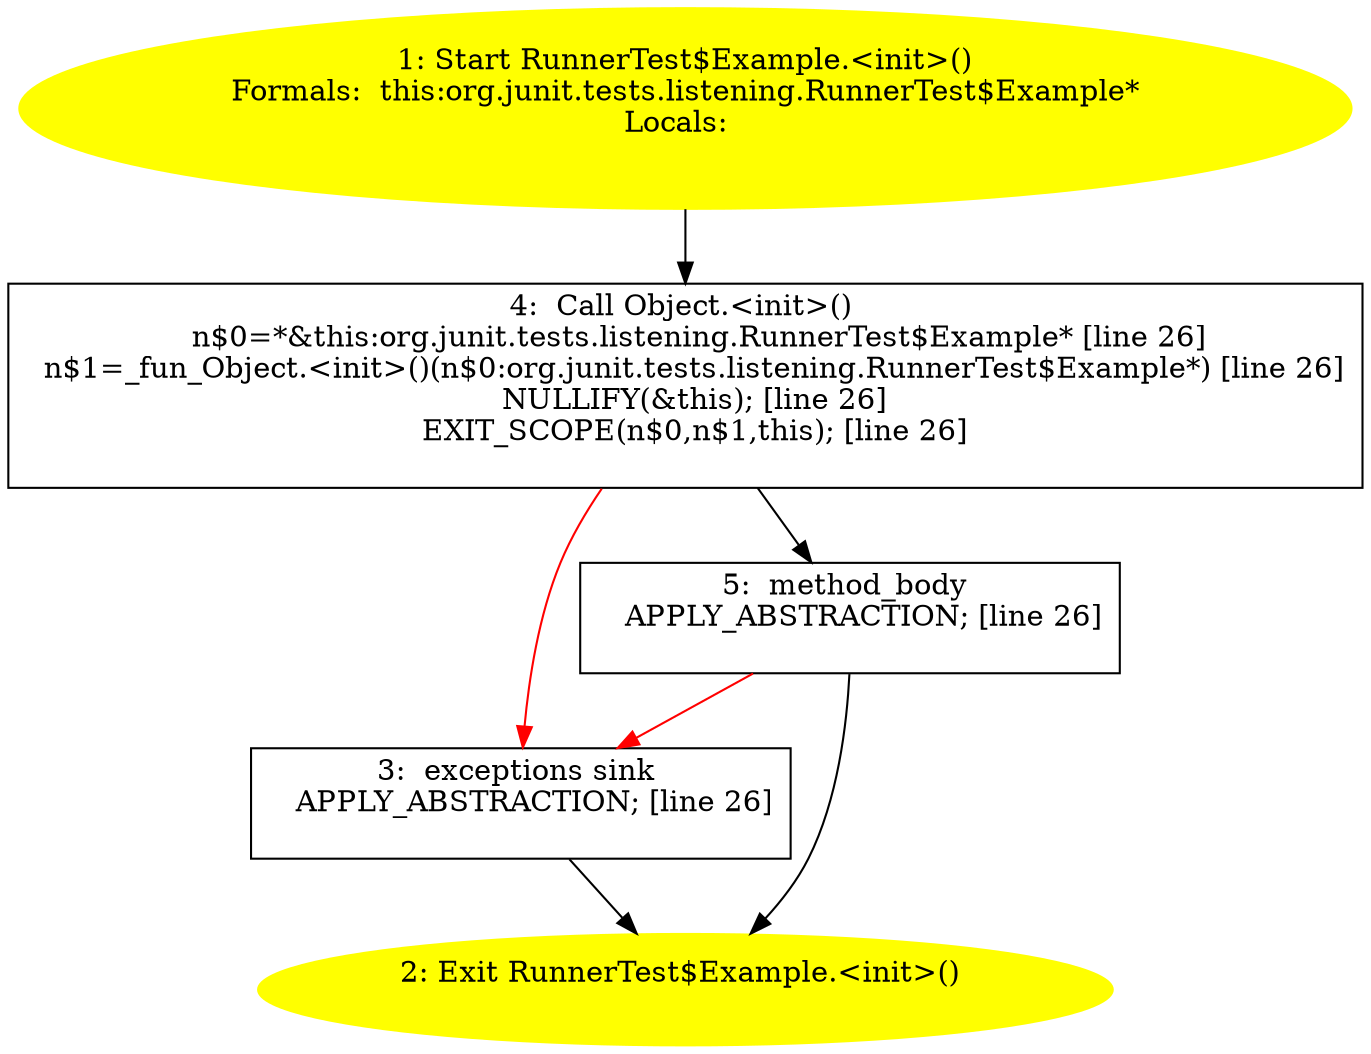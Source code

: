 /* @generated */
digraph cfg {
"org.junit.tests.listening.RunnerTest$Example.<init>().36f3388f38b063dc49fa03e7e5f0441c_1" [label="1: Start RunnerTest$Example.<init>()\nFormals:  this:org.junit.tests.listening.RunnerTest$Example*\nLocals:  \n  " color=yellow style=filled]
	

	 "org.junit.tests.listening.RunnerTest$Example.<init>().36f3388f38b063dc49fa03e7e5f0441c_1" -> "org.junit.tests.listening.RunnerTest$Example.<init>().36f3388f38b063dc49fa03e7e5f0441c_4" ;
"org.junit.tests.listening.RunnerTest$Example.<init>().36f3388f38b063dc49fa03e7e5f0441c_2" [label="2: Exit RunnerTest$Example.<init>() \n  " color=yellow style=filled]
	

"org.junit.tests.listening.RunnerTest$Example.<init>().36f3388f38b063dc49fa03e7e5f0441c_3" [label="3:  exceptions sink \n   APPLY_ABSTRACTION; [line 26]\n " shape="box"]
	

	 "org.junit.tests.listening.RunnerTest$Example.<init>().36f3388f38b063dc49fa03e7e5f0441c_3" -> "org.junit.tests.listening.RunnerTest$Example.<init>().36f3388f38b063dc49fa03e7e5f0441c_2" ;
"org.junit.tests.listening.RunnerTest$Example.<init>().36f3388f38b063dc49fa03e7e5f0441c_4" [label="4:  Call Object.<init>() \n   n$0=*&this:org.junit.tests.listening.RunnerTest$Example* [line 26]\n  n$1=_fun_Object.<init>()(n$0:org.junit.tests.listening.RunnerTest$Example*) [line 26]\n  NULLIFY(&this); [line 26]\n  EXIT_SCOPE(n$0,n$1,this); [line 26]\n " shape="box"]
	

	 "org.junit.tests.listening.RunnerTest$Example.<init>().36f3388f38b063dc49fa03e7e5f0441c_4" -> "org.junit.tests.listening.RunnerTest$Example.<init>().36f3388f38b063dc49fa03e7e5f0441c_5" ;
	 "org.junit.tests.listening.RunnerTest$Example.<init>().36f3388f38b063dc49fa03e7e5f0441c_4" -> "org.junit.tests.listening.RunnerTest$Example.<init>().36f3388f38b063dc49fa03e7e5f0441c_3" [color="red" ];
"org.junit.tests.listening.RunnerTest$Example.<init>().36f3388f38b063dc49fa03e7e5f0441c_5" [label="5:  method_body \n   APPLY_ABSTRACTION; [line 26]\n " shape="box"]
	

	 "org.junit.tests.listening.RunnerTest$Example.<init>().36f3388f38b063dc49fa03e7e5f0441c_5" -> "org.junit.tests.listening.RunnerTest$Example.<init>().36f3388f38b063dc49fa03e7e5f0441c_2" ;
	 "org.junit.tests.listening.RunnerTest$Example.<init>().36f3388f38b063dc49fa03e7e5f0441c_5" -> "org.junit.tests.listening.RunnerTest$Example.<init>().36f3388f38b063dc49fa03e7e5f0441c_3" [color="red" ];
}
